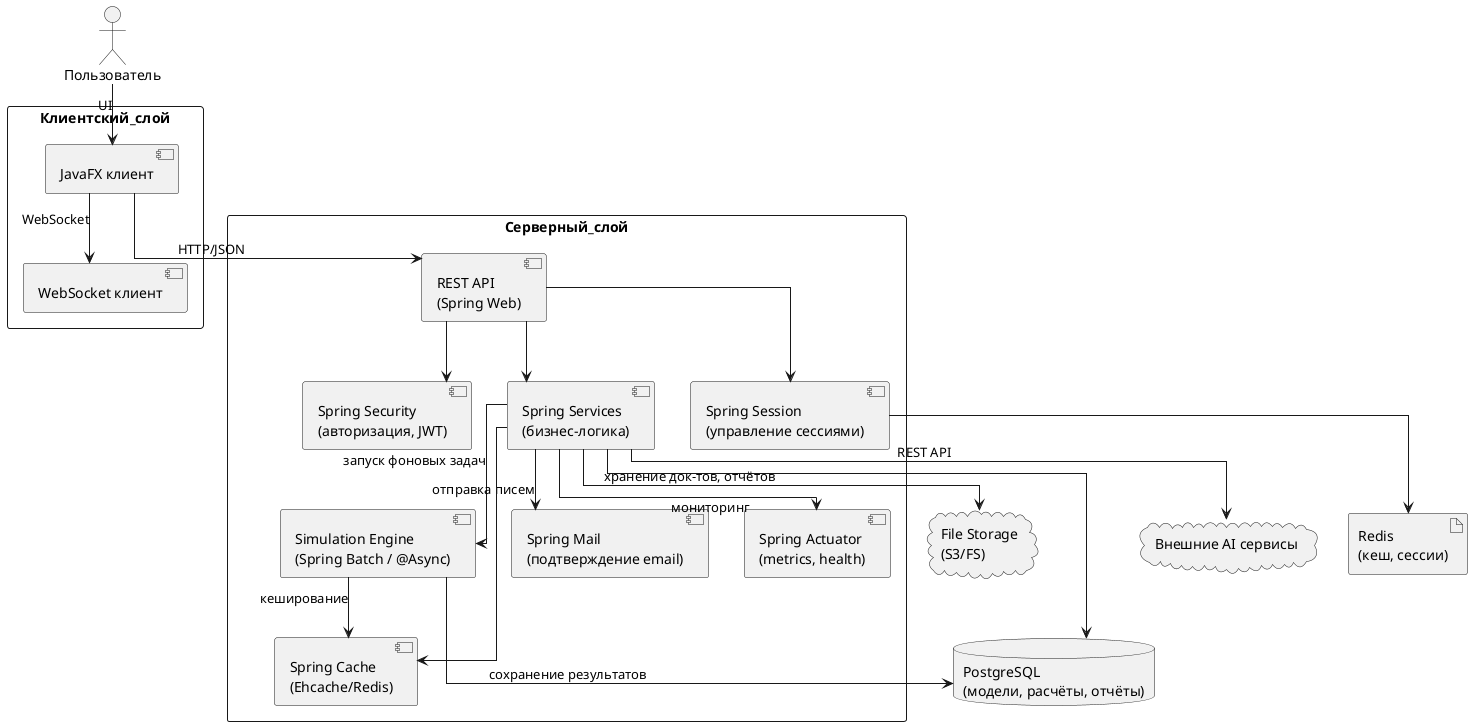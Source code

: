 @startuml
skinparam linetype ortho

actor Пользователь
cloud "Внешние AI сервисы" as AI
cloud "File Storage\n(S3/FS)" as FS

rectangle Клиентский_слой {
  component "JavaFX клиент" as Client
  component "WebSocket клиент" as WSClient
}

rectangle Серверный_слой {
  component "REST API\n(Spring Web)" as REST
  component "Spring Security\n(авторизация, JWT)" as Security
  component "Spring Session\n(управление сессиями)" as Session
  component "Spring Services\n(бизнес-логика)" as Services
  component "Simulation Engine\n(Spring Batch / @Async)" as Engine
  component "Spring Cache\n(Ehcache/Redis)" as Cache
  component "Spring Mail\n(подтверждение email)" as Mail
  component "Spring Actuator\n(metrics, health)" as Actuator
}

database "PostgreSQL\n(модели, расчёты, отчёты)" as DB
artifact "Redis\n(кеш, сессии)" as Redis

'— Пользователь и клиент
Пользователь --> Client : UI
Client --> REST : HTTP/JSON 
Client --> WSClient : WebSocket

'— Безопасность и сессии
REST --> Security
REST --> Session

'— Основная логика
REST --> Services
Services --> Engine : запуск фоновых задач
Engine --> DB : сохранение результатов
Engine --> Cache : кеширование
Services --> AI : REST API
Services --> FS : хранение док-тов, отчётов
Services --> Mail : отправка писем
Services --> Actuator : мониторинг
Services --> DB

'— Сессии/кеш
Session --> Redis
Services --> Cache

@enduml
